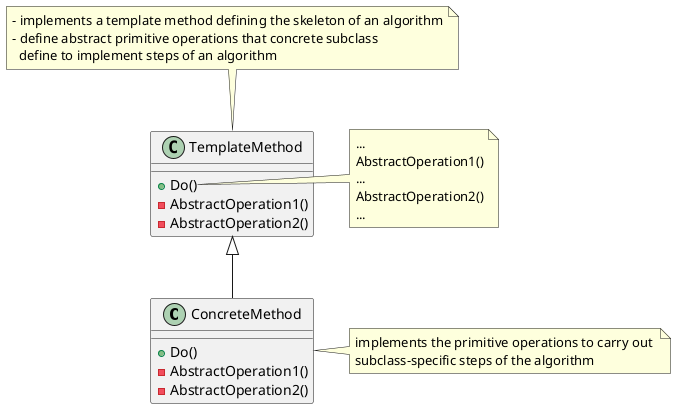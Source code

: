 @startuml template_method
ConcreteMethod -u-|> TemplateMethod

class TemplateMethod {
    + Do()
    - AbstractOperation1()
    - AbstractOperation2()
}
note top of TemplateMethod
    - implements a template method defining the skeleton of an algorithm
    - define abstract primitive operations that concrete subclass 
      define to implement steps of an algorithm
end note
note right of TemplateMethod::Do
    ...
    AbstractOperation1()
    ...
    AbstractOperation2()
    ...
end note

class ConcreteMethod {
    + Do()
    - AbstractOperation1()
    - AbstractOperation2()
}
note right of ConcreteMethod
    implements the primitive operations to carry out 
    subclass-specific steps of the algorithm
end note

@enduml
